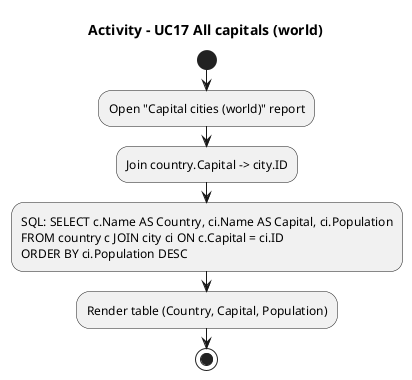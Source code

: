 @startuml
title Activity – UC17 All capitals (world)
start
:Open "Capital cities (world)" report;
:Join country.Capital -> city.ID;
:SQL: SELECT c.Name AS Country, ci.Name AS Capital, ci.Population\nFROM country c JOIN city ci ON c.Capital = ci.ID\nORDER BY ci.Population DESC;
:Render table (Country, Capital, Population);
stop
@enduml
